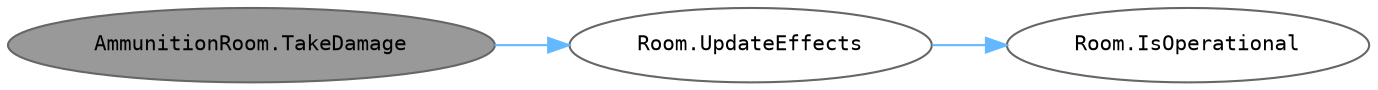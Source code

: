 digraph "AmmunitionRoom.TakeDamage"
{
 // INTERACTIVE_SVG=YES
 // LATEX_PDF_SIZE
  bgcolor="transparent";
  edge [fontname=Helvetica,fontsize=10,labelfontname=Helvetica,labelfontsize=10];
  node [fontname=Helvetica,fontsize=10,fontname=Consolas fontsize=10 style=filled height=0.2 width=0.4 margin=0.1];
  rankdir="LR";
  Node1 [id="Node000001",label="AmmunitionRoom.TakeDamage",height=0.2,width=0.4,color="gray40", fillcolor="grey60", style="filled", fontcolor="black",tooltip="탄약고가 데미지를 받을 때 호출됩니다. 기본 데미지 처리 이후 이펙트를 갱신합니다."];
  Node1 -> Node2 [id="edge1_Node000001_Node000002",color="steelblue1",style="solid",tooltip=" "];
  Node2 [id="Node000002",label="Room.UpdateEffects",height=0.2,width=0.4,color="grey40", fillcolor="white", style="filled",URL="$class_room.html#ae27efaeaba4cd66e7edf0cb42232e131",tooltip="방의 이펙트(색상, 파티클 등)를 업데이트합니다."];
  Node2 -> Node3 [id="edge2_Node000002_Node000003",color="steelblue1",style="solid",tooltip=" "];
  Node3 [id="Node000003",label="Room.IsOperational",height=0.2,width=0.4,color="grey40", fillcolor="white", style="filled",URL="$class_room.html#a0f32e752b4605a8bba077145b76b8e98",tooltip="방이 작동 가능한 상태인지 확인합니다."];
}
